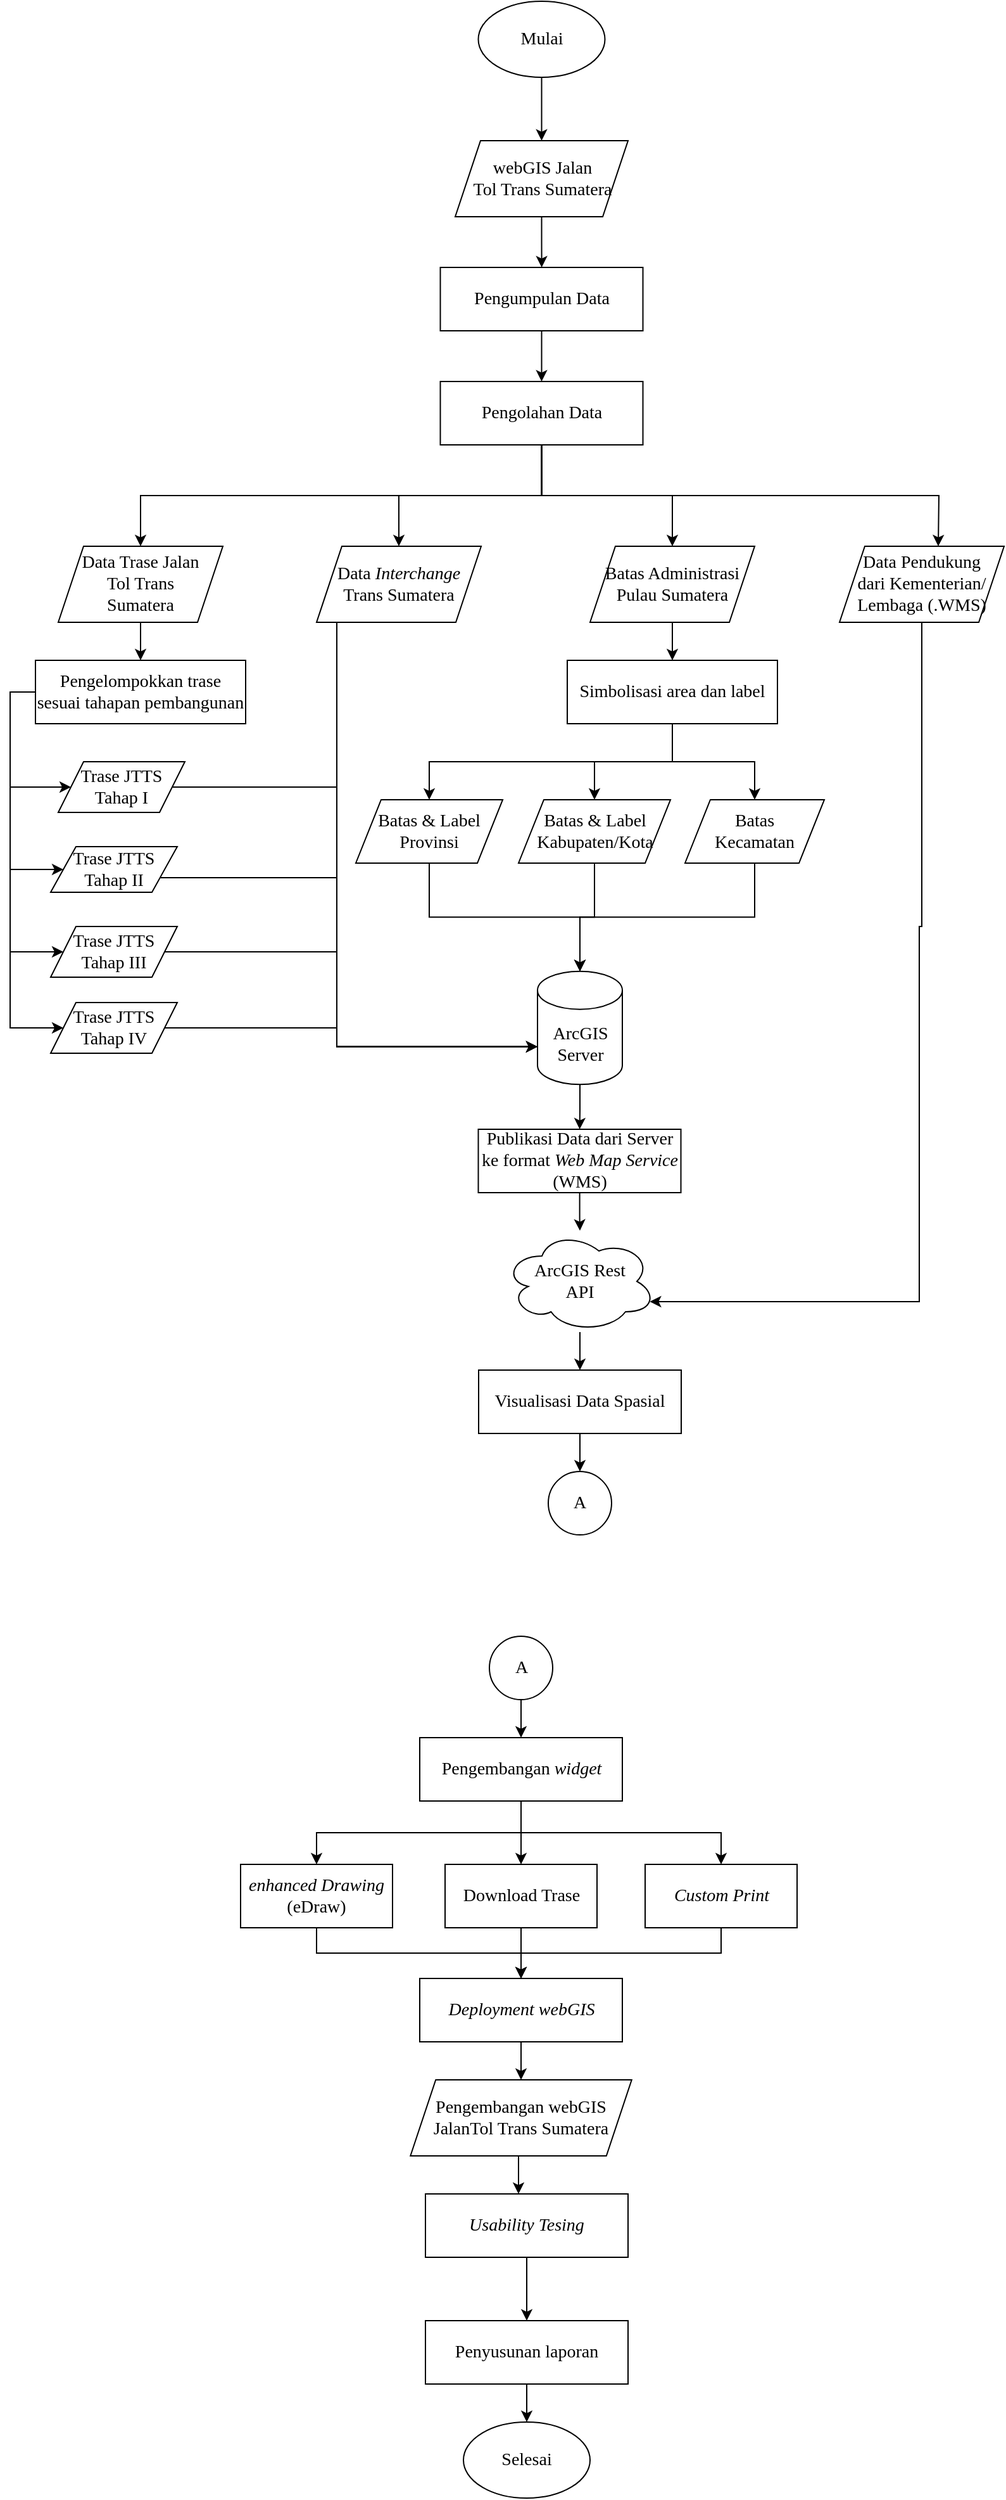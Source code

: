 <mxfile version="21.1.2" type="github">
  <diagram name="Halaman-1" id="iRGRqF0RRlQ8YncuhCtj">
    <mxGraphModel dx="1366" dy="796" grid="1" gridSize="10" guides="1" tooltips="1" connect="1" arrows="1" fold="1" page="1" pageScale="1" pageWidth="827" pageHeight="1169" math="0" shadow="0">
      <root>
        <mxCell id="0" />
        <mxCell id="1" parent="0" />
        <mxCell id="h7pHtyKMktkIgbgm3wJo-4" style="edgeStyle=orthogonalEdgeStyle;rounded=0;orthogonalLoop=1;jettySize=auto;html=1;exitX=0.5;exitY=1;exitDx=0;exitDy=0;entryX=0.5;entryY=0;entryDx=0;entryDy=0;" edge="1" parent="1" source="ZfktJx4dn-ZNfnQeJaEY-1" target="h7pHtyKMktkIgbgm3wJo-2">
          <mxGeometry relative="1" as="geometry" />
        </mxCell>
        <mxCell id="ZfktJx4dn-ZNfnQeJaEY-1" value="&lt;font face=&quot;Times New Roman&quot; style=&quot;font-size: 14px;&quot;&gt;Mulai&lt;/font&gt;" style="ellipse;whiteSpace=wrap;html=1;" parent="1" vertex="1">
          <mxGeometry x="381.75" y="20" width="100" height="60" as="geometry" />
        </mxCell>
        <mxCell id="h7pHtyKMktkIgbgm3wJo-7" value="" style="edgeStyle=orthogonalEdgeStyle;rounded=0;orthogonalLoop=1;jettySize=auto;html=1;" edge="1" parent="1" source="ZfktJx4dn-ZNfnQeJaEY-4" target="ZfktJx4dn-ZNfnQeJaEY-5">
          <mxGeometry relative="1" as="geometry" />
        </mxCell>
        <mxCell id="ZfktJx4dn-ZNfnQeJaEY-4" value="&lt;font style=&quot;font-size: 14px;&quot;&gt;Pengumpulan Data&lt;/font&gt;" style="rounded=0;whiteSpace=wrap;html=1;fontFamily=Times New Roman;" parent="1" vertex="1">
          <mxGeometry x="351.75" y="230" width="160" height="50" as="geometry" />
        </mxCell>
        <mxCell id="ZfktJx4dn-ZNfnQeJaEY-30" style="edgeStyle=orthogonalEdgeStyle;rounded=0;orthogonalLoop=1;jettySize=auto;html=1;exitX=0.5;exitY=1;exitDx=0;exitDy=0;" parent="1" source="ZfktJx4dn-ZNfnQeJaEY-5" target="ZfktJx4dn-ZNfnQeJaEY-25" edge="1">
          <mxGeometry relative="1" as="geometry" />
        </mxCell>
        <mxCell id="ZfktJx4dn-ZNfnQeJaEY-31" style="edgeStyle=orthogonalEdgeStyle;rounded=0;orthogonalLoop=1;jettySize=auto;html=1;exitX=0.5;exitY=1;exitDx=0;exitDy=0;entryX=0.5;entryY=0;entryDx=0;entryDy=0;" parent="1" source="ZfktJx4dn-ZNfnQeJaEY-5" target="ZfktJx4dn-ZNfnQeJaEY-24" edge="1">
          <mxGeometry relative="1" as="geometry" />
        </mxCell>
        <mxCell id="ZfktJx4dn-ZNfnQeJaEY-32" style="edgeStyle=orthogonalEdgeStyle;rounded=0;orthogonalLoop=1;jettySize=auto;html=1;exitX=0.5;exitY=1;exitDx=0;exitDy=0;" parent="1" source="ZfktJx4dn-ZNfnQeJaEY-5" target="ZfktJx4dn-ZNfnQeJaEY-19" edge="1">
          <mxGeometry relative="1" as="geometry" />
        </mxCell>
        <mxCell id="ZfktJx4dn-ZNfnQeJaEY-33" style="edgeStyle=orthogonalEdgeStyle;rounded=0;orthogonalLoop=1;jettySize=auto;html=1;exitX=0.5;exitY=1;exitDx=0;exitDy=0;entryX=0.5;entryY=0;entryDx=0;entryDy=0;" parent="1" source="ZfktJx4dn-ZNfnQeJaEY-5" edge="1">
          <mxGeometry relative="1" as="geometry">
            <mxPoint x="745" y="450" as="targetPoint" />
          </mxGeometry>
        </mxCell>
        <mxCell id="ZfktJx4dn-ZNfnQeJaEY-5" value="&lt;font style=&quot;font-size: 14px;&quot;&gt;Pengolahan Data&lt;/font&gt;" style="rounded=0;whiteSpace=wrap;html=1;fontFamily=Times New Roman;" parent="1" vertex="1">
          <mxGeometry x="351.75" y="320" width="160" height="50" as="geometry" />
        </mxCell>
        <mxCell id="h7pHtyKMktkIgbgm3wJo-18" value="" style="edgeStyle=orthogonalEdgeStyle;rounded=0;orthogonalLoop=1;jettySize=auto;html=1;" edge="1" parent="1" source="ZfktJx4dn-ZNfnQeJaEY-12" target="ZfktJx4dn-ZNfnQeJaEY-117">
          <mxGeometry relative="1" as="geometry" />
        </mxCell>
        <mxCell id="ZfktJx4dn-ZNfnQeJaEY-12" value="&lt;font style=&quot;font-size: 14px;&quot;&gt;Publikasi Data dari Server ke format &lt;i&gt;Web Map Service&lt;/i&gt; (WMS)&lt;/font&gt;" style="rounded=0;whiteSpace=wrap;html=1;fontFamily=Times New Roman;" parent="1" vertex="1">
          <mxGeometry x="381.75" y="910" width="160" height="50" as="geometry" />
        </mxCell>
        <mxCell id="h7pHtyKMktkIgbgm3wJo-17" style="edgeStyle=orthogonalEdgeStyle;rounded=0;orthogonalLoop=1;jettySize=auto;html=1;exitX=0.5;exitY=1;exitDx=0;exitDy=0;exitPerimeter=0;" edge="1" parent="1" source="ZfktJx4dn-ZNfnQeJaEY-17" target="ZfktJx4dn-ZNfnQeJaEY-12">
          <mxGeometry relative="1" as="geometry" />
        </mxCell>
        <mxCell id="ZfktJx4dn-ZNfnQeJaEY-17" value="&lt;font face=&quot;Times New Roman&quot; style=&quot;font-size: 14px;&quot;&gt;ArcGIS Server&lt;/font&gt;" style="shape=cylinder3;whiteSpace=wrap;html=1;boundedLbl=1;backgroundOutline=1;size=15;" parent="1" vertex="1">
          <mxGeometry x="428.5" y="785.33" width="67" height="89.33" as="geometry" />
        </mxCell>
        <mxCell id="ZfktJx4dn-ZNfnQeJaEY-44" value="" style="edgeStyle=orthogonalEdgeStyle;rounded=0;orthogonalLoop=1;jettySize=auto;html=1;" parent="1" source="ZfktJx4dn-ZNfnQeJaEY-19" target="ZfktJx4dn-ZNfnQeJaEY-39" edge="1">
          <mxGeometry relative="1" as="geometry" />
        </mxCell>
        <mxCell id="ZfktJx4dn-ZNfnQeJaEY-19" value="&lt;font face=&quot;Times New Roman&quot; style=&quot;font-size: 14px;&quot;&gt;Data Trase Jalan &lt;br&gt;Tol Trans &lt;br&gt;Sumatera&lt;/font&gt;" style="shape=parallelogram;perimeter=parallelogramPerimeter;whiteSpace=wrap;html=1;fixedSize=1;" parent="1" vertex="1">
          <mxGeometry x="50" y="450" width="130" height="60" as="geometry" />
        </mxCell>
        <mxCell id="h7pHtyKMktkIgbgm3wJo-9" style="edgeStyle=orthogonalEdgeStyle;rounded=0;orthogonalLoop=1;jettySize=auto;html=1;exitX=1;exitY=0.5;exitDx=0;exitDy=0;entryX=0;entryY=0;entryDx=0;entryDy=59.498;entryPerimeter=0;" edge="1" parent="1" source="ZfktJx4dn-ZNfnQeJaEY-20" target="ZfktJx4dn-ZNfnQeJaEY-17">
          <mxGeometry relative="1" as="geometry">
            <Array as="points">
              <mxPoint x="270" y="640" />
              <mxPoint x="270" y="845" />
            </Array>
          </mxGeometry>
        </mxCell>
        <mxCell id="ZfktJx4dn-ZNfnQeJaEY-20" value="&lt;font face=&quot;Times New Roman&quot;&gt;&lt;span style=&quot;font-size: 14px;&quot;&gt;Trase JTTS Tahap I&lt;/span&gt;&lt;/font&gt;" style="shape=parallelogram;perimeter=parallelogramPerimeter;whiteSpace=wrap;html=1;fixedSize=1;" parent="1" vertex="1">
          <mxGeometry x="50" y="620" width="100" height="40" as="geometry" />
        </mxCell>
        <mxCell id="h7pHtyKMktkIgbgm3wJo-10" style="edgeStyle=orthogonalEdgeStyle;rounded=0;orthogonalLoop=1;jettySize=auto;html=1;exitX=1;exitY=0.75;exitDx=0;exitDy=0;entryX=0;entryY=0;entryDx=0;entryDy=59.498;entryPerimeter=0;" edge="1" parent="1" source="ZfktJx4dn-ZNfnQeJaEY-21" target="ZfktJx4dn-ZNfnQeJaEY-17">
          <mxGeometry relative="1" as="geometry">
            <Array as="points">
              <mxPoint x="270" y="712" />
              <mxPoint x="270" y="845" />
            </Array>
          </mxGeometry>
        </mxCell>
        <mxCell id="ZfktJx4dn-ZNfnQeJaEY-21" value="&lt;font face=&quot;Times New Roman&quot;&gt;&lt;span style=&quot;font-size: 14px;&quot;&gt;Trase JTTS Tahap II&lt;/span&gt;&lt;/font&gt;" style="shape=parallelogram;perimeter=parallelogramPerimeter;whiteSpace=wrap;html=1;fixedSize=1;" parent="1" vertex="1">
          <mxGeometry x="44" y="687" width="100" height="36" as="geometry" />
        </mxCell>
        <mxCell id="h7pHtyKMktkIgbgm3wJo-11" style="edgeStyle=orthogonalEdgeStyle;rounded=0;orthogonalLoop=1;jettySize=auto;html=1;exitX=1;exitY=0.5;exitDx=0;exitDy=0;entryX=0;entryY=0;entryDx=0;entryDy=59.498;entryPerimeter=0;" edge="1" parent="1" source="ZfktJx4dn-ZNfnQeJaEY-22" target="ZfktJx4dn-ZNfnQeJaEY-17">
          <mxGeometry relative="1" as="geometry">
            <Array as="points">
              <mxPoint x="270" y="770" />
              <mxPoint x="270" y="845" />
            </Array>
          </mxGeometry>
        </mxCell>
        <mxCell id="ZfktJx4dn-ZNfnQeJaEY-22" value="&lt;font face=&quot;Times New Roman&quot;&gt;&lt;span style=&quot;font-size: 14px;&quot;&gt;Trase JTTS Tahap III&lt;/span&gt;&lt;/font&gt;" style="shape=parallelogram;perimeter=parallelogramPerimeter;whiteSpace=wrap;html=1;fixedSize=1;" parent="1" vertex="1">
          <mxGeometry x="44" y="750" width="100" height="40" as="geometry" />
        </mxCell>
        <mxCell id="h7pHtyKMktkIgbgm3wJo-12" style="edgeStyle=orthogonalEdgeStyle;rounded=0;orthogonalLoop=1;jettySize=auto;html=1;exitX=1;exitY=0.5;exitDx=0;exitDy=0;entryX=0;entryY=0;entryDx=0;entryDy=59.498;entryPerimeter=0;" edge="1" parent="1" source="ZfktJx4dn-ZNfnQeJaEY-23" target="ZfktJx4dn-ZNfnQeJaEY-17">
          <mxGeometry relative="1" as="geometry">
            <Array as="points">
              <mxPoint x="270" y="830" />
              <mxPoint x="270" y="845" />
            </Array>
          </mxGeometry>
        </mxCell>
        <mxCell id="ZfktJx4dn-ZNfnQeJaEY-23" value="&lt;font face=&quot;Times New Roman&quot;&gt;&lt;span style=&quot;font-size: 14px;&quot;&gt;Trase JTTS Tahap IV&lt;/span&gt;&lt;/font&gt;" style="shape=parallelogram;perimeter=parallelogramPerimeter;whiteSpace=wrap;html=1;fixedSize=1;" parent="1" vertex="1">
          <mxGeometry x="44" y="810" width="100" height="40" as="geometry" />
        </mxCell>
        <mxCell id="h7pHtyKMktkIgbgm3wJo-8" style="edgeStyle=orthogonalEdgeStyle;rounded=0;orthogonalLoop=1;jettySize=auto;html=1;exitX=0.5;exitY=1;exitDx=0;exitDy=0;entryX=0;entryY=0;entryDx=0;entryDy=59.498;entryPerimeter=0;" edge="1" parent="1" source="ZfktJx4dn-ZNfnQeJaEY-24" target="ZfktJx4dn-ZNfnQeJaEY-17">
          <mxGeometry relative="1" as="geometry">
            <Array as="points">
              <mxPoint x="270" y="510" />
              <mxPoint x="270" y="845" />
            </Array>
          </mxGeometry>
        </mxCell>
        <mxCell id="ZfktJx4dn-ZNfnQeJaEY-24" value="&lt;font face=&quot;Times New Roman&quot; style=&quot;font-size: 14px;&quot;&gt;Data &lt;i&gt;Interchange&lt;/i&gt; Trans Sumatera&lt;/font&gt;" style="shape=parallelogram;perimeter=parallelogramPerimeter;whiteSpace=wrap;html=1;fixedSize=1;" parent="1" vertex="1">
          <mxGeometry x="254" y="450" width="130" height="60" as="geometry" />
        </mxCell>
        <mxCell id="ZfktJx4dn-ZNfnQeJaEY-50" value="" style="edgeStyle=orthogonalEdgeStyle;rounded=0;orthogonalLoop=1;jettySize=auto;html=1;" parent="1" source="ZfktJx4dn-ZNfnQeJaEY-25" target="ZfktJx4dn-ZNfnQeJaEY-40" edge="1">
          <mxGeometry relative="1" as="geometry" />
        </mxCell>
        <mxCell id="ZfktJx4dn-ZNfnQeJaEY-25" value="&lt;font face=&quot;Times New Roman&quot; style=&quot;font-size: 14px;&quot;&gt;Batas Administrasi Pulau Sumatera&lt;/font&gt;" style="shape=parallelogram;perimeter=parallelogramPerimeter;whiteSpace=wrap;html=1;fixedSize=1;" parent="1" vertex="1">
          <mxGeometry x="470" y="450" width="130" height="60" as="geometry" />
        </mxCell>
        <mxCell id="h7pHtyKMktkIgbgm3wJo-20" value="" style="edgeStyle=orthogonalEdgeStyle;rounded=0;orthogonalLoop=1;jettySize=auto;html=1;" edge="1" parent="1" source="ZfktJx4dn-ZNfnQeJaEY-26" target="fdf_OGVq0Rv3QBuxVznb-1">
          <mxGeometry relative="1" as="geometry" />
        </mxCell>
        <mxCell id="ZfktJx4dn-ZNfnQeJaEY-26" value="&lt;span style=&quot;font-size: 14px;&quot;&gt;Visualisasi Data Spasial&lt;/span&gt;" style="rounded=0;whiteSpace=wrap;html=1;fontFamily=Times New Roman;" parent="1" vertex="1">
          <mxGeometry x="382" y="1100" width="160" height="50" as="geometry" />
        </mxCell>
        <mxCell id="h7pHtyKMktkIgbgm3wJo-13" style="edgeStyle=orthogonalEdgeStyle;rounded=0;orthogonalLoop=1;jettySize=auto;html=1;exitX=0.5;exitY=1;exitDx=0;exitDy=0;" edge="1" parent="1" source="ZfktJx4dn-ZNfnQeJaEY-34" target="ZfktJx4dn-ZNfnQeJaEY-17">
          <mxGeometry relative="1" as="geometry" />
        </mxCell>
        <mxCell id="ZfktJx4dn-ZNfnQeJaEY-34" value="&lt;font face=&quot;Times New Roman&quot;&gt;&lt;span style=&quot;font-size: 14px;&quot;&gt;Batas &amp;amp; Label Provinsi&lt;/span&gt;&lt;/font&gt;" style="shape=parallelogram;perimeter=parallelogramPerimeter;whiteSpace=wrap;html=1;fixedSize=1;" parent="1" vertex="1">
          <mxGeometry x="285" y="650" width="116" height="50" as="geometry" />
        </mxCell>
        <mxCell id="h7pHtyKMktkIgbgm3wJo-14" style="edgeStyle=orthogonalEdgeStyle;rounded=0;orthogonalLoop=1;jettySize=auto;html=1;exitX=0.5;exitY=1;exitDx=0;exitDy=0;entryX=0.5;entryY=0;entryDx=0;entryDy=0;entryPerimeter=0;" edge="1" parent="1" source="ZfktJx4dn-ZNfnQeJaEY-35" target="ZfktJx4dn-ZNfnQeJaEY-17">
          <mxGeometry relative="1" as="geometry" />
        </mxCell>
        <mxCell id="ZfktJx4dn-ZNfnQeJaEY-35" value="&lt;font face=&quot;Times New Roman&quot;&gt;&lt;span style=&quot;font-size: 14px;&quot;&gt;Batas &amp;amp; Label Kabupaten/Kota&lt;/span&gt;&lt;/font&gt;" style="shape=parallelogram;perimeter=parallelogramPerimeter;whiteSpace=wrap;html=1;fixedSize=1;" parent="1" vertex="1">
          <mxGeometry x="413.5" y="650" width="120" height="50" as="geometry" />
        </mxCell>
        <mxCell id="h7pHtyKMktkIgbgm3wJo-15" style="edgeStyle=orthogonalEdgeStyle;rounded=0;orthogonalLoop=1;jettySize=auto;html=1;exitX=0.5;exitY=1;exitDx=0;exitDy=0;entryX=0.5;entryY=0;entryDx=0;entryDy=0;entryPerimeter=0;" edge="1" parent="1" source="ZfktJx4dn-ZNfnQeJaEY-36" target="ZfktJx4dn-ZNfnQeJaEY-17">
          <mxGeometry relative="1" as="geometry" />
        </mxCell>
        <mxCell id="ZfktJx4dn-ZNfnQeJaEY-36" value="&lt;font face=&quot;Times New Roman&quot;&gt;&lt;span style=&quot;font-size: 14px;&quot;&gt;Batas &lt;br&gt;Kecamatan&lt;/span&gt;&lt;/font&gt;" style="shape=parallelogram;perimeter=parallelogramPerimeter;whiteSpace=wrap;html=1;fixedSize=1;" parent="1" vertex="1">
          <mxGeometry x="545" y="650" width="110" height="50" as="geometry" />
        </mxCell>
        <mxCell id="ZfktJx4dn-ZNfnQeJaEY-45" style="edgeStyle=orthogonalEdgeStyle;rounded=0;orthogonalLoop=1;jettySize=auto;html=1;exitX=0;exitY=0.5;exitDx=0;exitDy=0;entryX=0;entryY=0.5;entryDx=0;entryDy=0;" parent="1" source="ZfktJx4dn-ZNfnQeJaEY-39" target="ZfktJx4dn-ZNfnQeJaEY-20" edge="1">
          <mxGeometry relative="1" as="geometry">
            <Array as="points">
              <mxPoint x="12" y="565" />
              <mxPoint x="12" y="640" />
            </Array>
          </mxGeometry>
        </mxCell>
        <mxCell id="ZfktJx4dn-ZNfnQeJaEY-63" style="edgeStyle=orthogonalEdgeStyle;rounded=0;orthogonalLoop=1;jettySize=auto;html=1;exitX=0;exitY=0.5;exitDx=0;exitDy=0;entryX=0;entryY=0.5;entryDx=0;entryDy=0;" parent="1" source="ZfktJx4dn-ZNfnQeJaEY-39" target="ZfktJx4dn-ZNfnQeJaEY-21" edge="1">
          <mxGeometry relative="1" as="geometry">
            <Array as="points">
              <mxPoint x="12" y="565" />
              <mxPoint x="12" y="705" />
            </Array>
          </mxGeometry>
        </mxCell>
        <mxCell id="ZfktJx4dn-ZNfnQeJaEY-64" style="edgeStyle=orthogonalEdgeStyle;rounded=0;orthogonalLoop=1;jettySize=auto;html=1;exitX=0;exitY=0.5;exitDx=0;exitDy=0;entryX=0;entryY=0.5;entryDx=0;entryDy=0;" parent="1" source="ZfktJx4dn-ZNfnQeJaEY-39" target="ZfktJx4dn-ZNfnQeJaEY-22" edge="1">
          <mxGeometry relative="1" as="geometry">
            <Array as="points">
              <mxPoint x="12" y="565" />
              <mxPoint x="12" y="770" />
            </Array>
          </mxGeometry>
        </mxCell>
        <mxCell id="ZfktJx4dn-ZNfnQeJaEY-65" style="edgeStyle=orthogonalEdgeStyle;rounded=0;orthogonalLoop=1;jettySize=auto;html=1;exitX=0;exitY=0.5;exitDx=0;exitDy=0;entryX=0;entryY=0.5;entryDx=0;entryDy=0;" parent="1" source="ZfktJx4dn-ZNfnQeJaEY-39" target="ZfktJx4dn-ZNfnQeJaEY-23" edge="1">
          <mxGeometry relative="1" as="geometry">
            <Array as="points">
              <mxPoint x="12" y="565" />
              <mxPoint x="12" y="830" />
            </Array>
          </mxGeometry>
        </mxCell>
        <mxCell id="ZfktJx4dn-ZNfnQeJaEY-39" value="&lt;font style=&quot;font-size: 14px;&quot;&gt;Pengelompokkan trase sesuai tahapan pembangunan&lt;/font&gt;" style="rounded=0;whiteSpace=wrap;html=1;fontFamily=Times New Roman;" parent="1" vertex="1">
          <mxGeometry x="32" y="540" width="166" height="50" as="geometry" />
        </mxCell>
        <mxCell id="ZfktJx4dn-ZNfnQeJaEY-51" style="edgeStyle=orthogonalEdgeStyle;rounded=0;orthogonalLoop=1;jettySize=auto;html=1;exitX=0.5;exitY=1;exitDx=0;exitDy=0;entryX=0.5;entryY=0;entryDx=0;entryDy=0;" parent="1" source="ZfktJx4dn-ZNfnQeJaEY-40" target="ZfktJx4dn-ZNfnQeJaEY-35" edge="1">
          <mxGeometry relative="1" as="geometry" />
        </mxCell>
        <mxCell id="ZfktJx4dn-ZNfnQeJaEY-52" style="edgeStyle=orthogonalEdgeStyle;rounded=0;orthogonalLoop=1;jettySize=auto;html=1;exitX=0.5;exitY=1;exitDx=0;exitDy=0;entryX=0.5;entryY=0;entryDx=0;entryDy=0;" parent="1" source="ZfktJx4dn-ZNfnQeJaEY-40" target="ZfktJx4dn-ZNfnQeJaEY-34" edge="1">
          <mxGeometry relative="1" as="geometry" />
        </mxCell>
        <mxCell id="ZfktJx4dn-ZNfnQeJaEY-53" style="edgeStyle=orthogonalEdgeStyle;rounded=0;orthogonalLoop=1;jettySize=auto;html=1;exitX=0.5;exitY=1;exitDx=0;exitDy=0;entryX=0.5;entryY=0;entryDx=0;entryDy=0;" parent="1" source="ZfktJx4dn-ZNfnQeJaEY-40" target="ZfktJx4dn-ZNfnQeJaEY-36" edge="1">
          <mxGeometry relative="1" as="geometry" />
        </mxCell>
        <mxCell id="ZfktJx4dn-ZNfnQeJaEY-40" value="&lt;span style=&quot;font-size: 14px;&quot;&gt;Simbolisasi area dan label&lt;/span&gt;" style="rounded=0;whiteSpace=wrap;html=1;fontFamily=Times New Roman;" parent="1" vertex="1">
          <mxGeometry x="452" y="540" width="166" height="50" as="geometry" />
        </mxCell>
        <mxCell id="AhFnMBwMgcfxavp63pvu-4" style="edgeStyle=orthogonalEdgeStyle;rounded=0;orthogonalLoop=1;jettySize=auto;html=1;exitX=0.5;exitY=1;exitDx=0;exitDy=0;entryX=0.5;entryY=0;entryDx=0;entryDy=0;" parent="1" source="ZfktJx4dn-ZNfnQeJaEY-82" target="ZfktJx4dn-ZNfnQeJaEY-86" edge="1">
          <mxGeometry relative="1" as="geometry" />
        </mxCell>
        <mxCell id="AhFnMBwMgcfxavp63pvu-5" style="edgeStyle=orthogonalEdgeStyle;rounded=0;orthogonalLoop=1;jettySize=auto;html=1;exitX=0.5;exitY=1;exitDx=0;exitDy=0;entryX=0.5;entryY=0;entryDx=0;entryDy=0;" parent="1" source="ZfktJx4dn-ZNfnQeJaEY-82" target="ZfktJx4dn-ZNfnQeJaEY-84" edge="1">
          <mxGeometry relative="1" as="geometry" />
        </mxCell>
        <mxCell id="AhFnMBwMgcfxavp63pvu-6" style="edgeStyle=orthogonalEdgeStyle;rounded=0;orthogonalLoop=1;jettySize=auto;html=1;exitX=0.5;exitY=1;exitDx=0;exitDy=0;" parent="1" source="ZfktJx4dn-ZNfnQeJaEY-82" target="ZfktJx4dn-ZNfnQeJaEY-87" edge="1">
          <mxGeometry relative="1" as="geometry" />
        </mxCell>
        <mxCell id="ZfktJx4dn-ZNfnQeJaEY-82" value="&lt;font style=&quot;font-size: 14px;&quot;&gt;Pengembangan&amp;nbsp;&lt;i&gt;widget&lt;/i&gt;&lt;/font&gt;" style="rounded=0;whiteSpace=wrap;html=1;fontFamily=Times New Roman;" parent="1" vertex="1">
          <mxGeometry x="335.5" y="1390" width="160" height="50" as="geometry" />
        </mxCell>
        <mxCell id="AhFnMBwMgcfxavp63pvu-12" style="edgeStyle=orthogonalEdgeStyle;rounded=0;orthogonalLoop=1;jettySize=auto;html=1;exitX=0.5;exitY=1;exitDx=0;exitDy=0;" parent="1" source="ZfktJx4dn-ZNfnQeJaEY-84" target="ZfktJx4dn-ZNfnQeJaEY-98" edge="1">
          <mxGeometry relative="1" as="geometry" />
        </mxCell>
        <mxCell id="ZfktJx4dn-ZNfnQeJaEY-84" value="&lt;span style=&quot;font-size: 14px;&quot;&gt;&lt;i&gt;enhanced Drawing&lt;/i&gt; (eDraw)&lt;/span&gt;" style="rounded=0;whiteSpace=wrap;html=1;fontFamily=Times New Roman;" parent="1" vertex="1">
          <mxGeometry x="194" y="1490" width="120" height="50" as="geometry" />
        </mxCell>
        <mxCell id="AhFnMBwMgcfxavp63pvu-10" style="edgeStyle=orthogonalEdgeStyle;rounded=0;orthogonalLoop=1;jettySize=auto;html=1;exitX=0.5;exitY=1;exitDx=0;exitDy=0;entryX=0.5;entryY=0;entryDx=0;entryDy=0;" parent="1" source="ZfktJx4dn-ZNfnQeJaEY-86" target="ZfktJx4dn-ZNfnQeJaEY-98" edge="1">
          <mxGeometry relative="1" as="geometry" />
        </mxCell>
        <mxCell id="ZfktJx4dn-ZNfnQeJaEY-86" value="&lt;span style=&quot;font-size: 14px;&quot;&gt;Download Trase&lt;/span&gt;" style="rounded=0;whiteSpace=wrap;html=1;fontFamily=Times New Roman;" parent="1" vertex="1">
          <mxGeometry x="355.5" y="1490" width="120" height="50" as="geometry" />
        </mxCell>
        <mxCell id="AhFnMBwMgcfxavp63pvu-11" style="edgeStyle=orthogonalEdgeStyle;rounded=0;orthogonalLoop=1;jettySize=auto;html=1;exitX=0.5;exitY=1;exitDx=0;exitDy=0;entryX=0.5;entryY=0;entryDx=0;entryDy=0;" parent="1" source="ZfktJx4dn-ZNfnQeJaEY-87" target="ZfktJx4dn-ZNfnQeJaEY-98" edge="1">
          <mxGeometry relative="1" as="geometry" />
        </mxCell>
        <mxCell id="ZfktJx4dn-ZNfnQeJaEY-87" value="&lt;span style=&quot;font-size: 14px;&quot;&gt;&lt;i&gt;Custom Print&lt;/i&gt;&lt;/span&gt;" style="rounded=0;whiteSpace=wrap;html=1;fontFamily=Times New Roman;" parent="1" vertex="1">
          <mxGeometry x="513.5" y="1490" width="120" height="50" as="geometry" />
        </mxCell>
        <mxCell id="AhFnMBwMgcfxavp63pvu-14" style="edgeStyle=orthogonalEdgeStyle;rounded=0;orthogonalLoop=1;jettySize=auto;html=1;exitX=0.5;exitY=1;exitDx=0;exitDy=0;entryX=0.5;entryY=0;entryDx=0;entryDy=0;" parent="1" source="ZfktJx4dn-ZNfnQeJaEY-98" target="ZfktJx4dn-ZNfnQeJaEY-100" edge="1">
          <mxGeometry relative="1" as="geometry" />
        </mxCell>
        <mxCell id="ZfktJx4dn-ZNfnQeJaEY-98" value="&lt;font style=&quot;font-size: 14px;&quot;&gt;&lt;i&gt;Deployment webGIS&lt;/i&gt;&lt;/font&gt;" style="rounded=0;whiteSpace=wrap;html=1;fontFamily=Times New Roman;" parent="1" vertex="1">
          <mxGeometry x="335.5" y="1580" width="160" height="50" as="geometry" />
        </mxCell>
        <mxCell id="AhFnMBwMgcfxavp63pvu-15" style="edgeStyle=orthogonalEdgeStyle;rounded=0;orthogonalLoop=1;jettySize=auto;html=1;exitX=0.5;exitY=1;exitDx=0;exitDy=0;entryX=0.5;entryY=0;entryDx=0;entryDy=0;" parent="1" source="ZfktJx4dn-ZNfnQeJaEY-100" edge="1">
          <mxGeometry relative="1" as="geometry">
            <mxPoint x="413.5" y="1750" as="targetPoint" />
          </mxGeometry>
        </mxCell>
        <mxCell id="ZfktJx4dn-ZNfnQeJaEY-100" value="&lt;font face=&quot;Times New Roman&quot;&gt;&lt;span style=&quot;font-size: 14px;&quot;&gt;Pengembangan webGIS &lt;br&gt;JalanTol Trans Sumatera&lt;/span&gt;&lt;/font&gt;" style="shape=parallelogram;perimeter=parallelogramPerimeter;whiteSpace=wrap;html=1;fixedSize=1;" parent="1" vertex="1">
          <mxGeometry x="328.13" y="1660" width="174.75" height="60" as="geometry" />
        </mxCell>
        <mxCell id="ZfktJx4dn-ZNfnQeJaEY-107" style="edgeStyle=orthogonalEdgeStyle;rounded=0;orthogonalLoop=1;jettySize=auto;html=1;exitX=0.5;exitY=1;exitDx=0;exitDy=0;" parent="1" source="ZfktJx4dn-ZNfnQeJaEY-98" target="ZfktJx4dn-ZNfnQeJaEY-98" edge="1">
          <mxGeometry relative="1" as="geometry" />
        </mxCell>
        <mxCell id="ZfktJx4dn-ZNfnQeJaEY-110" value="&lt;font face=&quot;Times New Roman&quot; style=&quot;font-size: 14px;&quot;&gt;Selesai&lt;/font&gt;" style="ellipse;whiteSpace=wrap;html=1;" parent="1" vertex="1">
          <mxGeometry x="370" y="1930" width="100" height="60" as="geometry" />
        </mxCell>
        <mxCell id="ZfktJx4dn-ZNfnQeJaEY-116" value="" style="edgeStyle=orthogonalEdgeStyle;rounded=0;orthogonalLoop=1;jettySize=auto;html=1;" parent="1" source="ZfktJx4dn-ZNfnQeJaEY-114" target="ZfktJx4dn-ZNfnQeJaEY-110" edge="1">
          <mxGeometry relative="1" as="geometry" />
        </mxCell>
        <mxCell id="ZfktJx4dn-ZNfnQeJaEY-114" value="&lt;font style=&quot;font-size: 14px;&quot;&gt;Penyusunan laporan&lt;/font&gt;" style="rounded=0;whiteSpace=wrap;html=1;fontFamily=Times New Roman;" parent="1" vertex="1">
          <mxGeometry x="340" y="1850" width="160" height="50" as="geometry" />
        </mxCell>
        <mxCell id="h7pHtyKMktkIgbgm3wJo-19" value="" style="edgeStyle=orthogonalEdgeStyle;rounded=0;orthogonalLoop=1;jettySize=auto;html=1;" edge="1" parent="1" source="ZfktJx4dn-ZNfnQeJaEY-117" target="ZfktJx4dn-ZNfnQeJaEY-26">
          <mxGeometry relative="1" as="geometry" />
        </mxCell>
        <mxCell id="ZfktJx4dn-ZNfnQeJaEY-117" value="&lt;font face=&quot;Times New Roman&quot; style=&quot;font-size: 14px;&quot;&gt;ArcGIS Rest &lt;br&gt;API&lt;/font&gt;" style="ellipse;shape=cloud;whiteSpace=wrap;html=1;" parent="1" vertex="1">
          <mxGeometry x="402" y="990" width="120" height="80" as="geometry" />
        </mxCell>
        <mxCell id="h7pHtyKMktkIgbgm3wJo-21" style="edgeStyle=orthogonalEdgeStyle;rounded=0;orthogonalLoop=1;jettySize=auto;html=1;exitX=0.5;exitY=1;exitDx=0;exitDy=0;entryX=0.96;entryY=0.7;entryDx=0;entryDy=0;entryPerimeter=0;" edge="1" parent="1" source="AhFnMBwMgcfxavp63pvu-1" target="ZfktJx4dn-ZNfnQeJaEY-117">
          <mxGeometry relative="1" as="geometry">
            <Array as="points">
              <mxPoint x="732" y="750" />
              <mxPoint x="730" y="750" />
              <mxPoint x="730" y="1046" />
            </Array>
          </mxGeometry>
        </mxCell>
        <mxCell id="AhFnMBwMgcfxavp63pvu-1" value="&lt;font face=&quot;Times New Roman&quot; style=&quot;font-size: 14px;&quot;&gt;Data Pendukung &lt;br&gt;dari Kementerian/&lt;br&gt;Lembaga (.WMS)&lt;/font&gt;" style="shape=parallelogram;perimeter=parallelogramPerimeter;whiteSpace=wrap;html=1;fixedSize=1;" parent="1" vertex="1">
          <mxGeometry x="667" y="450" width="130" height="60" as="geometry" />
        </mxCell>
        <mxCell id="fdf_OGVq0Rv3QBuxVznb-1" value="&lt;font style=&quot;font-size: 14px;&quot; face=&quot;Times New Roman&quot;&gt;A&lt;/font&gt;" style="ellipse;whiteSpace=wrap;html=1;aspect=fixed;" parent="1" vertex="1">
          <mxGeometry x="437" y="1180" width="50" height="50" as="geometry" />
        </mxCell>
        <mxCell id="fdf_OGVq0Rv3QBuxVznb-4" style="edgeStyle=orthogonalEdgeStyle;rounded=0;orthogonalLoop=1;jettySize=auto;html=1;exitX=0.5;exitY=1;exitDx=0;exitDy=0;entryX=0.5;entryY=0;entryDx=0;entryDy=0;" parent="1" source="fdf_OGVq0Rv3QBuxVznb-3" target="ZfktJx4dn-ZNfnQeJaEY-82" edge="1">
          <mxGeometry relative="1" as="geometry" />
        </mxCell>
        <mxCell id="fdf_OGVq0Rv3QBuxVznb-3" value="&lt;font style=&quot;font-size: 14px;&quot; face=&quot;Times New Roman&quot;&gt;A&lt;/font&gt;" style="ellipse;whiteSpace=wrap;html=1;aspect=fixed;" parent="1" vertex="1">
          <mxGeometry x="390.5" y="1310" width="50" height="50" as="geometry" />
        </mxCell>
        <mxCell id="h7pHtyKMktkIgbgm3wJo-6" value="" style="edgeStyle=orthogonalEdgeStyle;rounded=0;orthogonalLoop=1;jettySize=auto;html=1;" edge="1" parent="1" source="h7pHtyKMktkIgbgm3wJo-2" target="ZfktJx4dn-ZNfnQeJaEY-4">
          <mxGeometry relative="1" as="geometry" />
        </mxCell>
        <mxCell id="h7pHtyKMktkIgbgm3wJo-2" value="&lt;font face=&quot;Times New Roman&quot;&gt;&lt;span style=&quot;font-size: 14px;&quot;&gt;webGIS Jalan &lt;br&gt;Tol Trans Sumatera&lt;/span&gt;&lt;/font&gt;" style="shape=parallelogram;perimeter=parallelogramPerimeter;whiteSpace=wrap;html=1;fixedSize=1;" vertex="1" parent="1">
          <mxGeometry x="363.5" y="130" width="136.5" height="60" as="geometry" />
        </mxCell>
        <mxCell id="h7pHtyKMktkIgbgm3wJo-22" value="" style="edgeStyle=orthogonalEdgeStyle;rounded=0;orthogonalLoop=1;jettySize=auto;html=1;" edge="1" parent="1" source="h7pHtyKMktkIgbgm3wJo-3" target="ZfktJx4dn-ZNfnQeJaEY-114">
          <mxGeometry relative="1" as="geometry" />
        </mxCell>
        <mxCell id="h7pHtyKMktkIgbgm3wJo-3" value="&lt;span style=&quot;font-size: 14px;&quot;&gt;&lt;i&gt;Usability Tesing&lt;/i&gt;&lt;/span&gt;" style="rounded=0;whiteSpace=wrap;html=1;fontFamily=Times New Roman;" vertex="1" parent="1">
          <mxGeometry x="340" y="1750" width="160" height="50" as="geometry" />
        </mxCell>
      </root>
    </mxGraphModel>
  </diagram>
</mxfile>
